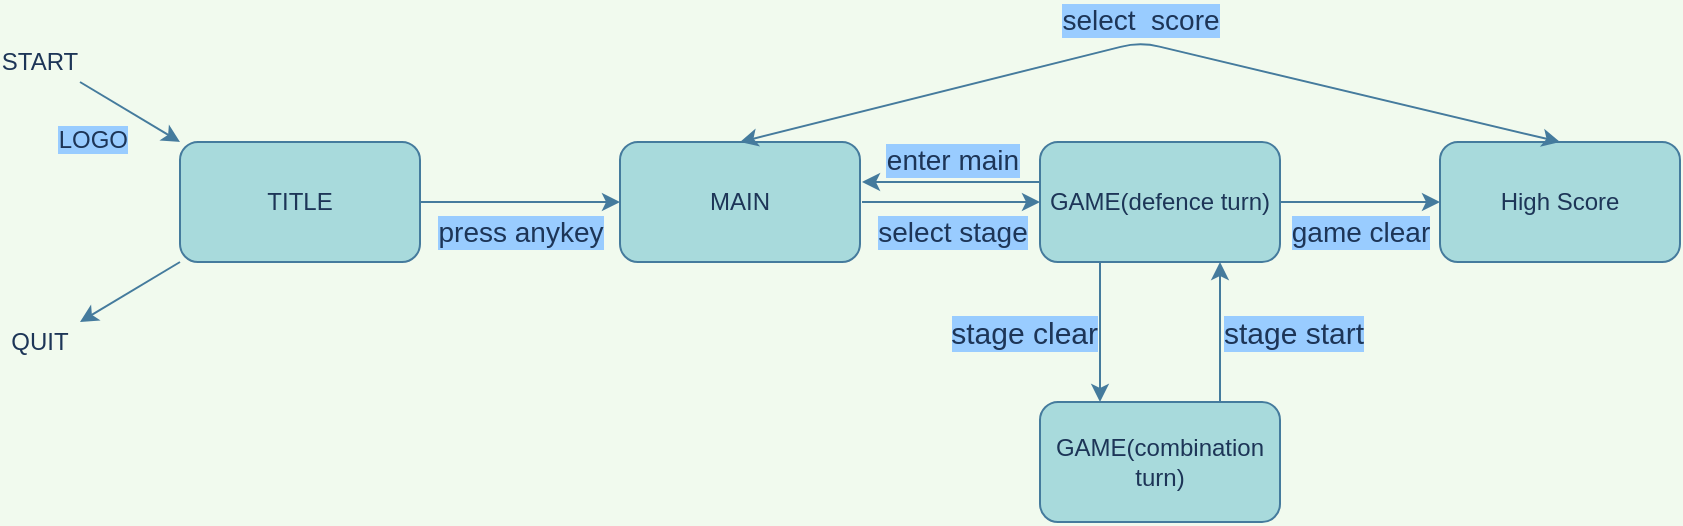 <mxfile version="13.7.5" type="github">
  <diagram id="C5RBs43oDa-KdzZeNtuy" name="Page-1">
    <mxGraphModel dx="2178" dy="1903" grid="1" gridSize="10" guides="1" tooltips="1" connect="1" arrows="1" fold="1" page="1" pageScale="1" pageWidth="1169" pageHeight="827" background="#F1FAEE" math="0" shadow="0">
      <root>
        <mxCell id="WIyWlLk6GJQsqaUBKTNV-0" />
        <mxCell id="WIyWlLk6GJQsqaUBKTNV-1" parent="WIyWlLk6GJQsqaUBKTNV-0" />
        <mxCell id="vZwp98gns-mJMdrfj274-1" value="TITLE" style="rounded=1;whiteSpace=wrap;html=1;sketch=0;strokeColor=#457B9D;fillColor=#A8DADC;fontColor=#1D3557;" vertex="1" parent="WIyWlLk6GJQsqaUBKTNV-1">
          <mxGeometry x="120" y="300" width="120" height="60" as="geometry" />
        </mxCell>
        <mxCell id="vZwp98gns-mJMdrfj274-5" value="MAIN" style="rounded=1;whiteSpace=wrap;html=1;sketch=0;strokeColor=#457B9D;fillColor=#A8DADC;fontColor=#1D3557;" vertex="1" parent="WIyWlLk6GJQsqaUBKTNV-1">
          <mxGeometry x="340" y="300" width="120" height="60" as="geometry" />
        </mxCell>
        <mxCell id="vZwp98gns-mJMdrfj274-6" value="press anykey" style="endArrow=classic;html=1;strokeColor=#457B9D;fillColor=#A8DADC;fontColor=#1D3557;verticalAlign=top;labelBackgroundColor=#99CCFF;exitX=1;exitY=0.5;exitDx=0;exitDy=0;fontSize=14;entryX=0;entryY=0.5;entryDx=0;entryDy=0;" edge="1" parent="WIyWlLk6GJQsqaUBKTNV-1" source="vZwp98gns-mJMdrfj274-1" target="vZwp98gns-mJMdrfj274-5">
          <mxGeometry width="50" height="50" relative="1" as="geometry">
            <mxPoint x="270" y="329.5" as="sourcePoint" />
            <mxPoint x="330" y="330" as="targetPoint" />
            <Array as="points" />
          </mxGeometry>
        </mxCell>
        <mxCell id="vZwp98gns-mJMdrfj274-25" value="game clear" style="edgeStyle=orthogonalEdgeStyle;curved=0;rounded=1;sketch=0;orthogonalLoop=1;jettySize=auto;html=1;labelBackgroundColor=#99CCFF;strokeColor=#457B9D;fillColor=#A8DADC;fontSize=14;fontColor=#1D3557;align=center;verticalAlign=top;" edge="1" parent="WIyWlLk6GJQsqaUBKTNV-1">
          <mxGeometry relative="1" as="geometry">
            <mxPoint x="670" y="330" as="sourcePoint" />
            <mxPoint x="750" y="330" as="targetPoint" />
          </mxGeometry>
        </mxCell>
        <mxCell id="vZwp98gns-mJMdrfj274-7" value="GAME(defence turn)" style="rounded=1;whiteSpace=wrap;html=1;sketch=0;strokeColor=#457B9D;fillColor=#A8DADC;fontColor=#1D3557;" vertex="1" parent="WIyWlLk6GJQsqaUBKTNV-1">
          <mxGeometry x="550" y="300" width="120" height="60" as="geometry" />
        </mxCell>
        <mxCell id="vZwp98gns-mJMdrfj274-8" value="select stage" style="endArrow=classic;html=1;strokeColor=#457B9D;fillColor=#A8DADC;fontColor=#1D3557;fontSize=14;verticalAlign=top;labelBackgroundColor=#99CCFF;exitX=1;exitY=0.5;exitDx=0;exitDy=0;entryX=0;entryY=0.5;entryDx=0;entryDy=0;" edge="1" parent="WIyWlLk6GJQsqaUBKTNV-1" target="vZwp98gns-mJMdrfj274-7">
          <mxGeometry width="50" height="50" relative="1" as="geometry">
            <mxPoint x="461" y="330" as="sourcePoint" />
            <mxPoint x="540" y="330" as="targetPoint" />
          </mxGeometry>
        </mxCell>
        <mxCell id="vZwp98gns-mJMdrfj274-9" value="GAME(combination turn)" style="rounded=1;whiteSpace=wrap;html=1;sketch=0;strokeColor=#457B9D;fillColor=#A8DADC;fontColor=#1D3557;" vertex="1" parent="WIyWlLk6GJQsqaUBKTNV-1">
          <mxGeometry x="550" y="430" width="120" height="60" as="geometry" />
        </mxCell>
        <mxCell id="vZwp98gns-mJMdrfj274-14" value="stage clear" style="endArrow=classic;html=1;labelBackgroundColor=#99CCFF;strokeColor=#457B9D;fillColor=#A8DADC;fontSize=15;fontColor=#1D3557;align=right;exitX=0.25;exitY=1;exitDx=0;exitDy=0;entryX=0.25;entryY=0;entryDx=0;entryDy=0;" edge="1" parent="WIyWlLk6GJQsqaUBKTNV-1" source="vZwp98gns-mJMdrfj274-7" target="vZwp98gns-mJMdrfj274-9">
          <mxGeometry width="50" height="50" relative="1" as="geometry">
            <mxPoint x="600" y="360" as="sourcePoint" />
            <mxPoint x="600" y="430" as="targetPoint" />
          </mxGeometry>
        </mxCell>
        <mxCell id="vZwp98gns-mJMdrfj274-15" value="&lt;div&gt;stage start&lt;/div&gt;" style="endArrow=classic;html=1;labelBackgroundColor=#99CCFF;strokeColor=#457B9D;fillColor=#A8DADC;fontSize=15;fontColor=#1D3557;align=left;entryX=0.75;entryY=1;entryDx=0;entryDy=0;exitX=0.75;exitY=0;exitDx=0;exitDy=0;" edge="1" parent="WIyWlLk6GJQsqaUBKTNV-1" source="vZwp98gns-mJMdrfj274-9" target="vZwp98gns-mJMdrfj274-7">
          <mxGeometry width="50" height="50" relative="1" as="geometry">
            <mxPoint x="620" y="429" as="sourcePoint" />
            <mxPoint x="619" y="360" as="targetPoint" />
          </mxGeometry>
        </mxCell>
        <mxCell id="vZwp98gns-mJMdrfj274-16" value="" style="endArrow=classic;html=1;labelBackgroundColor=#99CCFF;strokeColor=#457B9D;fillColor=#A8DADC;fontSize=12;fontColor=#1D3557;align=right;" edge="1" parent="WIyWlLk6GJQsqaUBKTNV-1">
          <mxGeometry width="50" height="50" relative="1" as="geometry">
            <mxPoint x="120" y="360" as="sourcePoint" />
            <mxPoint x="70" y="390" as="targetPoint" />
          </mxGeometry>
        </mxCell>
        <mxCell id="vZwp98gns-mJMdrfj274-17" value="LOGO" style="endArrow=classic;html=1;labelBackgroundColor=#99CCFF;strokeColor=#457B9D;fillColor=#A8DADC;fontSize=12;fontColor=#1D3557;align=right;verticalAlign=top;" edge="1" parent="WIyWlLk6GJQsqaUBKTNV-1">
          <mxGeometry width="50" height="50" relative="1" as="geometry">
            <mxPoint x="70" y="270" as="sourcePoint" />
            <mxPoint x="120" y="300" as="targetPoint" />
          </mxGeometry>
        </mxCell>
        <mxCell id="vZwp98gns-mJMdrfj274-19" value="START" style="text;html=1;strokeColor=none;fillColor=none;align=center;verticalAlign=middle;whiteSpace=wrap;rounded=0;sketch=0;fontSize=12;fontColor=#1D3557;" vertex="1" parent="WIyWlLk6GJQsqaUBKTNV-1">
          <mxGeometry x="30" y="250" width="40" height="20" as="geometry" />
        </mxCell>
        <mxCell id="vZwp98gns-mJMdrfj274-20" value="QUIT" style="text;html=1;strokeColor=none;fillColor=none;align=center;verticalAlign=middle;whiteSpace=wrap;rounded=0;sketch=0;fontSize=12;fontColor=#1D3557;" vertex="1" parent="WIyWlLk6GJQsqaUBKTNV-1">
          <mxGeometry x="30" y="390" width="40" height="20" as="geometry" />
        </mxCell>
        <mxCell id="vZwp98gns-mJMdrfj274-24" value="High Score" style="whiteSpace=wrap;html=1;rounded=1;fontColor=#1D3557;strokeColor=#457B9D;fillColor=#A8DADC;sketch=0;" vertex="1" parent="WIyWlLk6GJQsqaUBKTNV-1">
          <mxGeometry x="750" y="300" width="120" height="60" as="geometry" />
        </mxCell>
        <mxCell id="vZwp98gns-mJMdrfj274-26" value="select&amp;nbsp; score" style="endArrow=classic;startArrow=classic;html=1;labelBackgroundColor=#99CCFF;strokeColor=#457B9D;fillColor=#A8DADC;fontSize=14;fontColor=#1D3557;align=center;entryX=0.5;entryY=0;entryDx=0;entryDy=0;verticalAlign=bottom;" edge="1" parent="WIyWlLk6GJQsqaUBKTNV-1" target="vZwp98gns-mJMdrfj274-24">
          <mxGeometry x="-0.022" width="50" height="50" relative="1" as="geometry">
            <mxPoint x="400" y="300" as="sourcePoint" />
            <mxPoint x="450" y="250" as="targetPoint" />
            <Array as="points">
              <mxPoint x="600" y="250" />
            </Array>
            <mxPoint as="offset" />
          </mxGeometry>
        </mxCell>
        <mxCell id="vZwp98gns-mJMdrfj274-28" value="enter main" style="endArrow=classic;html=1;strokeColor=#457B9D;fillColor=#A8DADC;fontColor=#1D3557;fontSize=14;verticalAlign=bottom;labelBackgroundColor=#99CCFF;exitX=1;exitY=0.5;exitDx=0;exitDy=0;entryX=0;entryY=0.5;entryDx=0;entryDy=0;" edge="1" parent="WIyWlLk6GJQsqaUBKTNV-1">
          <mxGeometry width="50" height="50" relative="1" as="geometry">
            <mxPoint x="550" y="320" as="sourcePoint" />
            <mxPoint x="461" y="320" as="targetPoint" />
          </mxGeometry>
        </mxCell>
      </root>
    </mxGraphModel>
  </diagram>
</mxfile>
